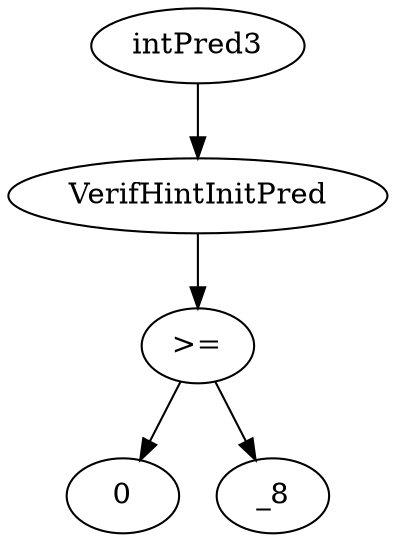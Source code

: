 digraph dag {
0 [label="intPred3"];
1 [label="VerifHintInitPred"];
2 [label=">="];
3 [label="0"];
4 [label="_8"];
"0" -> "1"[label=""]
"1" -> "2"[label=""]
"2" -> "4"[label=""]
"2" -> "3"[label=""]
}
